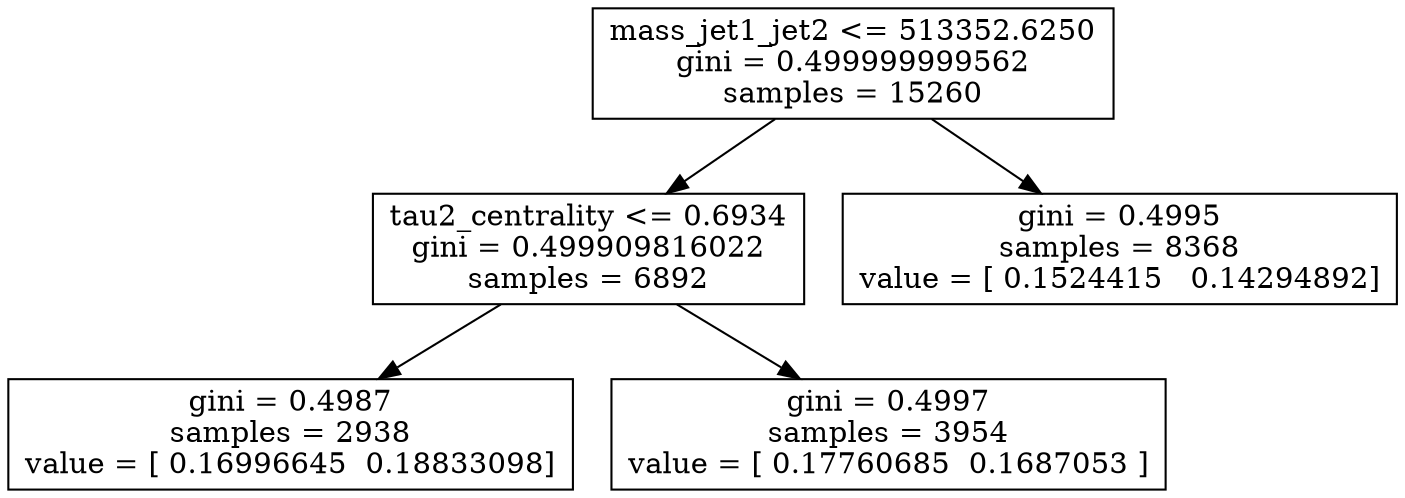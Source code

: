 digraph Tree {
0 [label="mass_jet1_jet2 <= 513352.6250\ngini = 0.499999999562\nsamples = 15260", shape="box"] ;
1 [label="tau2_centrality <= 0.6934\ngini = 0.499909816022\nsamples = 6892", shape="box"] ;
0 -> 1 ;
2 [label="gini = 0.4987\nsamples = 2938\nvalue = [ 0.16996645  0.18833098]", shape="box"] ;
1 -> 2 ;
3 [label="gini = 0.4997\nsamples = 3954\nvalue = [ 0.17760685  0.1687053 ]", shape="box"] ;
1 -> 3 ;
4 [label="gini = 0.4995\nsamples = 8368\nvalue = [ 0.1524415   0.14294892]", shape="box"] ;
0 -> 4 ;
}